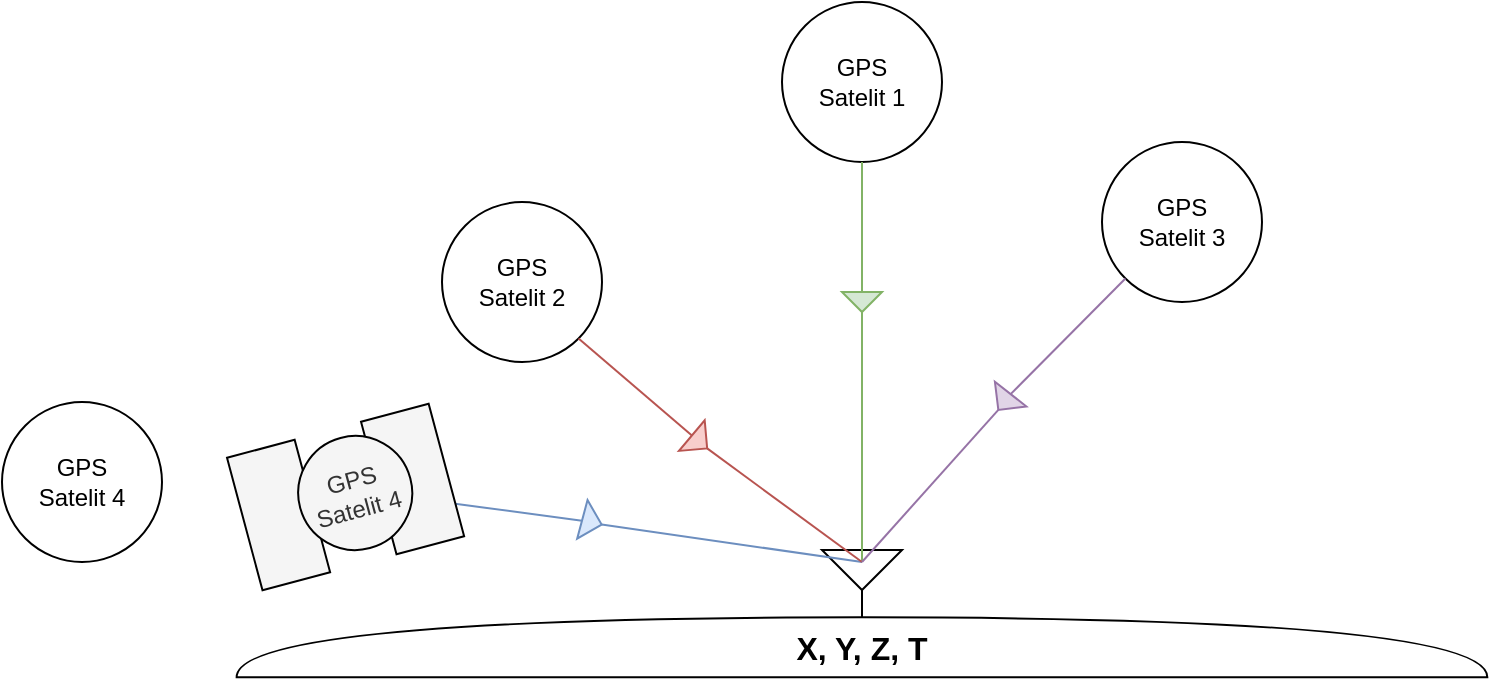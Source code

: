 <mxfile version="26.2.15">
  <diagram name="Page-1" id="DykEufOzRKVPGW1OUmXY">
    <mxGraphModel dx="1096" dy="762" grid="1" gridSize="10" guides="1" tooltips="1" connect="1" arrows="1" fold="1" page="1" pageScale="1" pageWidth="1169" pageHeight="827" math="0" shadow="0">
      <root>
        <mxCell id="0" />
        <mxCell id="1" parent="0" />
        <mxCell id="EtJyKOYg3Oh_ckhpGBFp-1" value="GPS&lt;div&gt;Satelit 1&lt;/div&gt;" style="ellipse;whiteSpace=wrap;html=1;aspect=fixed;" vertex="1" parent="1">
          <mxGeometry x="520" y="110" width="80" height="80" as="geometry" />
        </mxCell>
        <mxCell id="EtJyKOYg3Oh_ckhpGBFp-2" value="GPS&lt;div&gt;Satelit 2&lt;/div&gt;" style="ellipse;whiteSpace=wrap;html=1;aspect=fixed;" vertex="1" parent="1">
          <mxGeometry x="350" y="210" width="80" height="80" as="geometry" />
        </mxCell>
        <mxCell id="EtJyKOYg3Oh_ckhpGBFp-3" value="GPS&lt;div&gt;Satelit 3&lt;/div&gt;" style="ellipse;whiteSpace=wrap;html=1;aspect=fixed;" vertex="1" parent="1">
          <mxGeometry x="680" y="180" width="80" height="80" as="geometry" />
        </mxCell>
        <mxCell id="EtJyKOYg3Oh_ckhpGBFp-4" value="GPS&lt;div&gt;Satelit 4&lt;/div&gt;" style="ellipse;whiteSpace=wrap;html=1;aspect=fixed;" vertex="1" parent="1">
          <mxGeometry x="130" y="310" width="80" height="80" as="geometry" />
        </mxCell>
        <mxCell id="EtJyKOYg3Oh_ckhpGBFp-7" value="" style="endArrow=none;html=1;rounded=0;exitX=1;exitY=0.5;exitDx=0;exitDy=0;exitPerimeter=0;" edge="1" parent="1">
          <mxGeometry width="50" height="50" relative="1" as="geometry">
            <mxPoint x="560" y="425.935" as="sourcePoint" />
            <mxPoint x="560" y="400" as="targetPoint" />
          </mxGeometry>
        </mxCell>
        <mxCell id="EtJyKOYg3Oh_ckhpGBFp-8" value="" style="triangle;whiteSpace=wrap;html=1;rotation=90;" vertex="1" parent="1">
          <mxGeometry x="550" y="374" width="20" height="40" as="geometry" />
        </mxCell>
        <mxCell id="EtJyKOYg3Oh_ckhpGBFp-9" value="" style="endArrow=none;html=1;rounded=0;exitX=1;exitY=0.5;exitDx=0;exitDy=0;fillColor=#dae8fc;strokeColor=#6c8ebf;" edge="1" parent="1" source="EtJyKOYg3Oh_ckhpGBFp-18">
          <mxGeometry width="50" height="50" relative="1" as="geometry">
            <mxPoint x="510" y="450" as="sourcePoint" />
            <mxPoint x="560" y="390" as="targetPoint" />
          </mxGeometry>
        </mxCell>
        <mxCell id="EtJyKOYg3Oh_ckhpGBFp-10" value="" style="endArrow=none;html=1;rounded=0;entryX=1;entryY=1;entryDx=0;entryDy=0;fillColor=#f8cecc;strokeColor=#b85450;" edge="1" parent="1" source="EtJyKOYg3Oh_ckhpGBFp-16" target="EtJyKOYg3Oh_ckhpGBFp-2">
          <mxGeometry width="50" height="50" relative="1" as="geometry">
            <mxPoint x="560" y="390" as="sourcePoint" />
            <mxPoint x="590" y="320" as="targetPoint" />
          </mxGeometry>
        </mxCell>
        <mxCell id="EtJyKOYg3Oh_ckhpGBFp-11" value="" style="endArrow=none;html=1;rounded=0;entryX=0.5;entryY=1;entryDx=0;entryDy=0;fillColor=#d5e8d4;strokeColor=#82b366;" edge="1" parent="1" source="EtJyKOYg3Oh_ckhpGBFp-14" target="EtJyKOYg3Oh_ckhpGBFp-1">
          <mxGeometry width="50" height="50" relative="1" as="geometry">
            <mxPoint x="560" y="390" as="sourcePoint" />
            <mxPoint x="530" y="270" as="targetPoint" />
          </mxGeometry>
        </mxCell>
        <mxCell id="EtJyKOYg3Oh_ckhpGBFp-12" value="" style="endArrow=none;html=1;rounded=0;entryX=0;entryY=1;entryDx=0;entryDy=0;fillColor=#e1d5e7;strokeColor=#9673a6;exitX=0;exitY=0.5;exitDx=0;exitDy=0;" edge="1" parent="1" source="EtJyKOYg3Oh_ckhpGBFp-20" target="EtJyKOYg3Oh_ckhpGBFp-3">
          <mxGeometry width="50" height="50" relative="1" as="geometry">
            <mxPoint x="560" y="390" as="sourcePoint" />
            <mxPoint x="630" y="280" as="targetPoint" />
          </mxGeometry>
        </mxCell>
        <mxCell id="EtJyKOYg3Oh_ckhpGBFp-15" value="" style="endArrow=none;html=1;rounded=0;entryX=1;entryY=0.5;entryDx=0;entryDy=0;fillColor=#d5e8d4;strokeColor=#82b366;" edge="1" parent="1" target="EtJyKOYg3Oh_ckhpGBFp-14">
          <mxGeometry width="50" height="50" relative="1" as="geometry">
            <mxPoint x="560" y="390" as="sourcePoint" />
            <mxPoint x="560" y="190" as="targetPoint" />
          </mxGeometry>
        </mxCell>
        <mxCell id="EtJyKOYg3Oh_ckhpGBFp-14" value="" style="triangle;whiteSpace=wrap;html=1;rotation=90;fillColor=#d5e8d4;strokeColor=#82b366;" vertex="1" parent="1">
          <mxGeometry x="555" y="250" width="10" height="20" as="geometry" />
        </mxCell>
        <mxCell id="EtJyKOYg3Oh_ckhpGBFp-17" value="" style="endArrow=none;html=1;rounded=0;entryX=1;entryY=0.5;entryDx=0;entryDy=0;fillColor=#f8cecc;strokeColor=#b85450;" edge="1" parent="1" target="EtJyKOYg3Oh_ckhpGBFp-16">
          <mxGeometry width="50" height="50" relative="1" as="geometry">
            <mxPoint x="560" y="390" as="sourcePoint" />
            <mxPoint x="418" y="278" as="targetPoint" />
          </mxGeometry>
        </mxCell>
        <mxCell id="EtJyKOYg3Oh_ckhpGBFp-16" value="" style="triangle;whiteSpace=wrap;html=1;rotation=40;fillColor=#f8cecc;strokeColor=#b85450;" vertex="1" parent="1">
          <mxGeometry x="473.75" y="320" width="10" height="20" as="geometry" />
        </mxCell>
        <mxCell id="EtJyKOYg3Oh_ckhpGBFp-19" value="" style="endArrow=none;html=1;rounded=0;fillColor=#dae8fc;strokeColor=#6c8ebf;" edge="1" parent="1" target="EtJyKOYg3Oh_ckhpGBFp-18">
          <mxGeometry width="50" height="50" relative="1" as="geometry">
            <mxPoint x="350" y="360" as="sourcePoint" />
            <mxPoint x="560" y="390" as="targetPoint" />
          </mxGeometry>
        </mxCell>
        <mxCell id="EtJyKOYg3Oh_ckhpGBFp-18" value="" style="triangle;whiteSpace=wrap;html=1;rotation=15;fillColor=#dae8fc;strokeColor=#6c8ebf;" vertex="1" parent="1">
          <mxGeometry x="420" y="360" width="10" height="20" as="geometry" />
        </mxCell>
        <mxCell id="EtJyKOYg3Oh_ckhpGBFp-21" value="" style="endArrow=none;html=1;rounded=0;entryX=1;entryY=0.5;entryDx=0;entryDy=0;fillColor=#e1d5e7;strokeColor=#9673a6;" edge="1" parent="1" target="EtJyKOYg3Oh_ckhpGBFp-20">
          <mxGeometry width="50" height="50" relative="1" as="geometry">
            <mxPoint x="560" y="390" as="sourcePoint" />
            <mxPoint x="692" y="248" as="targetPoint" />
          </mxGeometry>
        </mxCell>
        <mxCell id="EtJyKOYg3Oh_ckhpGBFp-20" value="" style="triangle;whiteSpace=wrap;html=1;rotation=128;fillColor=#e1d5e7;strokeColor=#9673a6;" vertex="1" parent="1">
          <mxGeometry x="626.25" y="300" width="10" height="20" as="geometry" />
        </mxCell>
        <mxCell id="EtJyKOYg3Oh_ckhpGBFp-22" value="" style="shape=or;whiteSpace=wrap;html=1;rotation=-90;" vertex="1" parent="1">
          <mxGeometry x="545" y="120" width="30" height="625.35" as="geometry" />
        </mxCell>
        <mxCell id="EtJyKOYg3Oh_ckhpGBFp-13" value="&lt;b&gt;&lt;font style=&quot;font-size: 16px;&quot;&gt;X, Y, Z, T&lt;/font&gt;&lt;/b&gt;" style="text;html=1;align=center;verticalAlign=middle;whiteSpace=wrap;rounded=0;" vertex="1" parent="1">
          <mxGeometry x="510" y="417.67" width="100" height="30" as="geometry" />
        </mxCell>
        <mxCell id="EtJyKOYg3Oh_ckhpGBFp-26" value="" style="group;rotation=-15;" vertex="1" connectable="0" parent="1">
          <mxGeometry x="250" y="320" width="120" height="70" as="geometry" />
        </mxCell>
        <mxCell id="EtJyKOYg3Oh_ckhpGBFp-25" value="" style="rounded=0;whiteSpace=wrap;html=1;rotation=75;fillColor=#f5f5f5;fontColor=#333333;strokeColor=#000000;" vertex="1" parent="EtJyKOYg3Oh_ckhpGBFp-26">
          <mxGeometry x="51" y="11" width="68.571" height="35" as="geometry" />
        </mxCell>
        <mxCell id="EtJyKOYg3Oh_ckhpGBFp-24" value="" style="rounded=0;whiteSpace=wrap;html=1;rotation=75;fillColor=#f5f5f5;fontColor=#333333;strokeColor=#000000;" vertex="1" parent="EtJyKOYg3Oh_ckhpGBFp-26">
          <mxGeometry x="-16" y="29" width="68.571" height="35" as="geometry" />
        </mxCell>
        <mxCell id="EtJyKOYg3Oh_ckhpGBFp-23" value="GPS&lt;div&gt;Satelit 4&lt;/div&gt;" style="ellipse;whiteSpace=wrap;html=1;aspect=fixed;fillColor=#f5f5f5;fontColor=#333333;strokeColor=#000000;rotation=-15;" vertex="1" parent="EtJyKOYg3Oh_ckhpGBFp-26">
          <mxGeometry x="28.11" y="7.0" width="57" height="57" as="geometry" />
        </mxCell>
      </root>
    </mxGraphModel>
  </diagram>
</mxfile>
